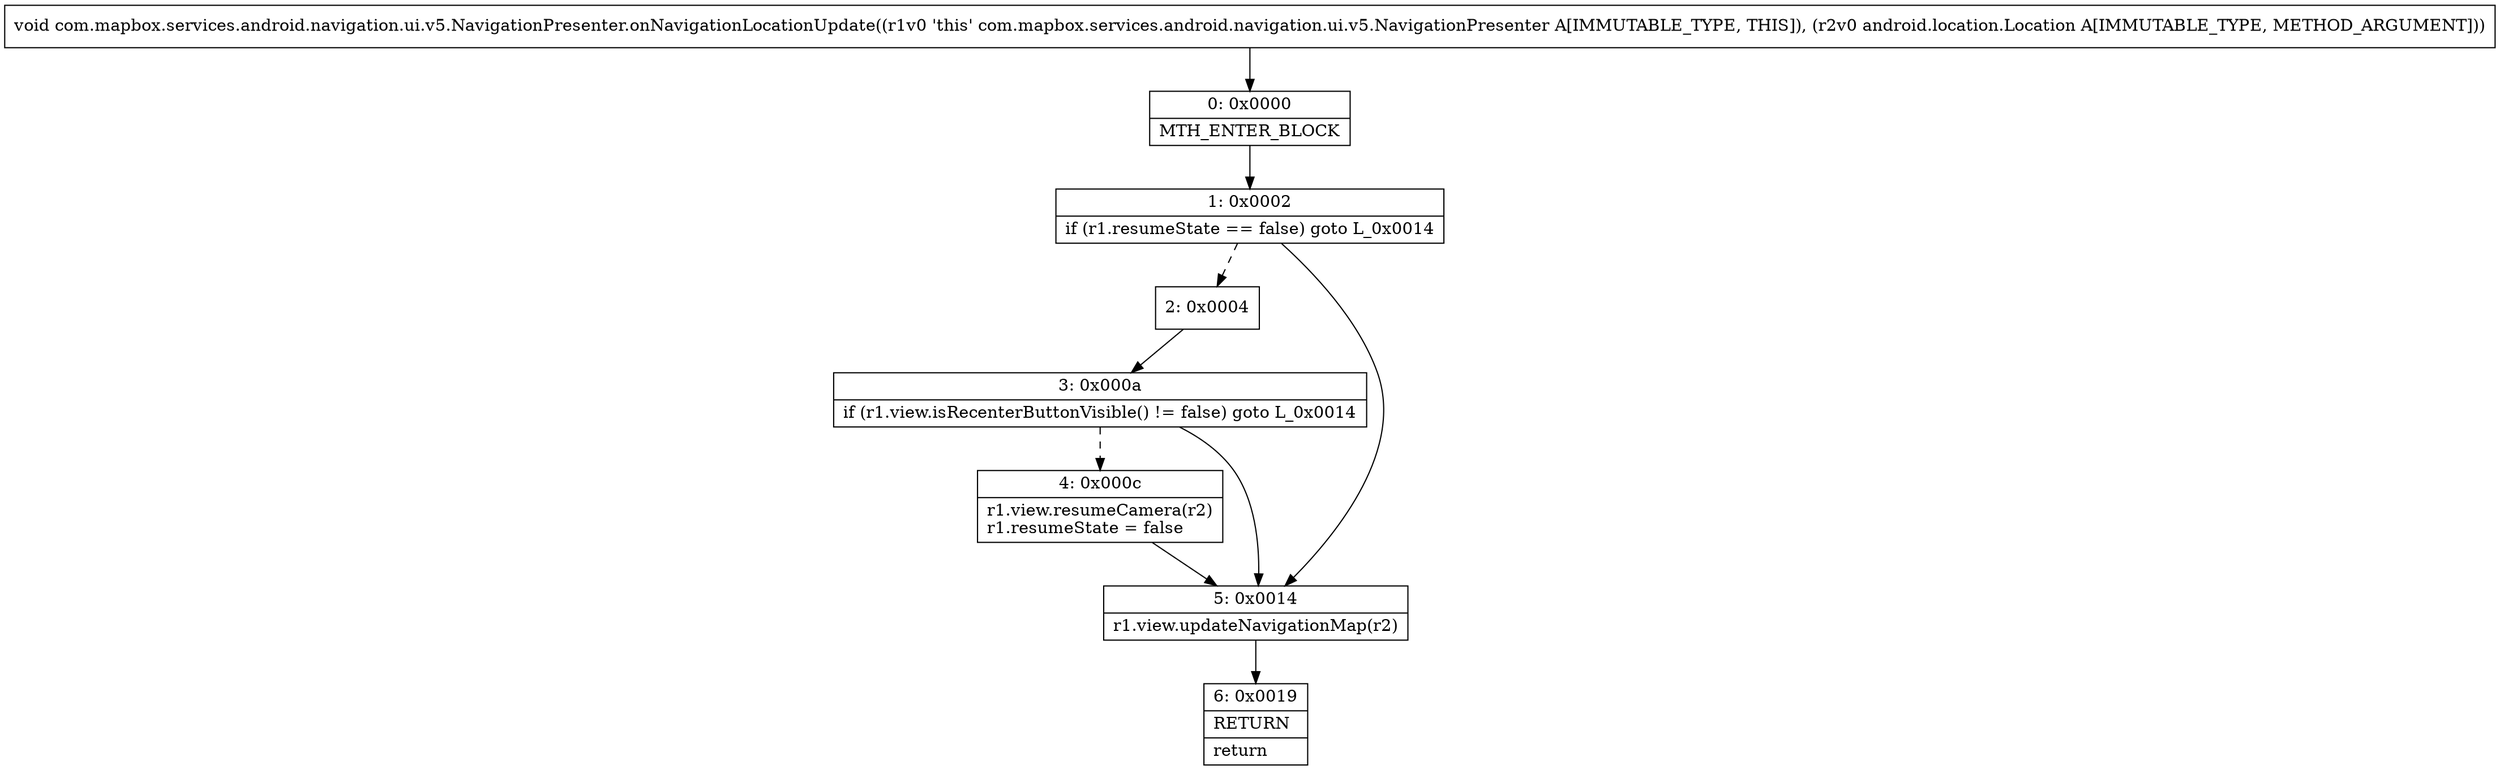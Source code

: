 digraph "CFG forcom.mapbox.services.android.navigation.ui.v5.NavigationPresenter.onNavigationLocationUpdate(Landroid\/location\/Location;)V" {
Node_0 [shape=record,label="{0\:\ 0x0000|MTH_ENTER_BLOCK\l}"];
Node_1 [shape=record,label="{1\:\ 0x0002|if (r1.resumeState == false) goto L_0x0014\l}"];
Node_2 [shape=record,label="{2\:\ 0x0004}"];
Node_3 [shape=record,label="{3\:\ 0x000a|if (r1.view.isRecenterButtonVisible() != false) goto L_0x0014\l}"];
Node_4 [shape=record,label="{4\:\ 0x000c|r1.view.resumeCamera(r2)\lr1.resumeState = false\l}"];
Node_5 [shape=record,label="{5\:\ 0x0014|r1.view.updateNavigationMap(r2)\l}"];
Node_6 [shape=record,label="{6\:\ 0x0019|RETURN\l|return\l}"];
MethodNode[shape=record,label="{void com.mapbox.services.android.navigation.ui.v5.NavigationPresenter.onNavigationLocationUpdate((r1v0 'this' com.mapbox.services.android.navigation.ui.v5.NavigationPresenter A[IMMUTABLE_TYPE, THIS]), (r2v0 android.location.Location A[IMMUTABLE_TYPE, METHOD_ARGUMENT])) }"];
MethodNode -> Node_0;
Node_0 -> Node_1;
Node_1 -> Node_2[style=dashed];
Node_1 -> Node_5;
Node_2 -> Node_3;
Node_3 -> Node_4[style=dashed];
Node_3 -> Node_5;
Node_4 -> Node_5;
Node_5 -> Node_6;
}

